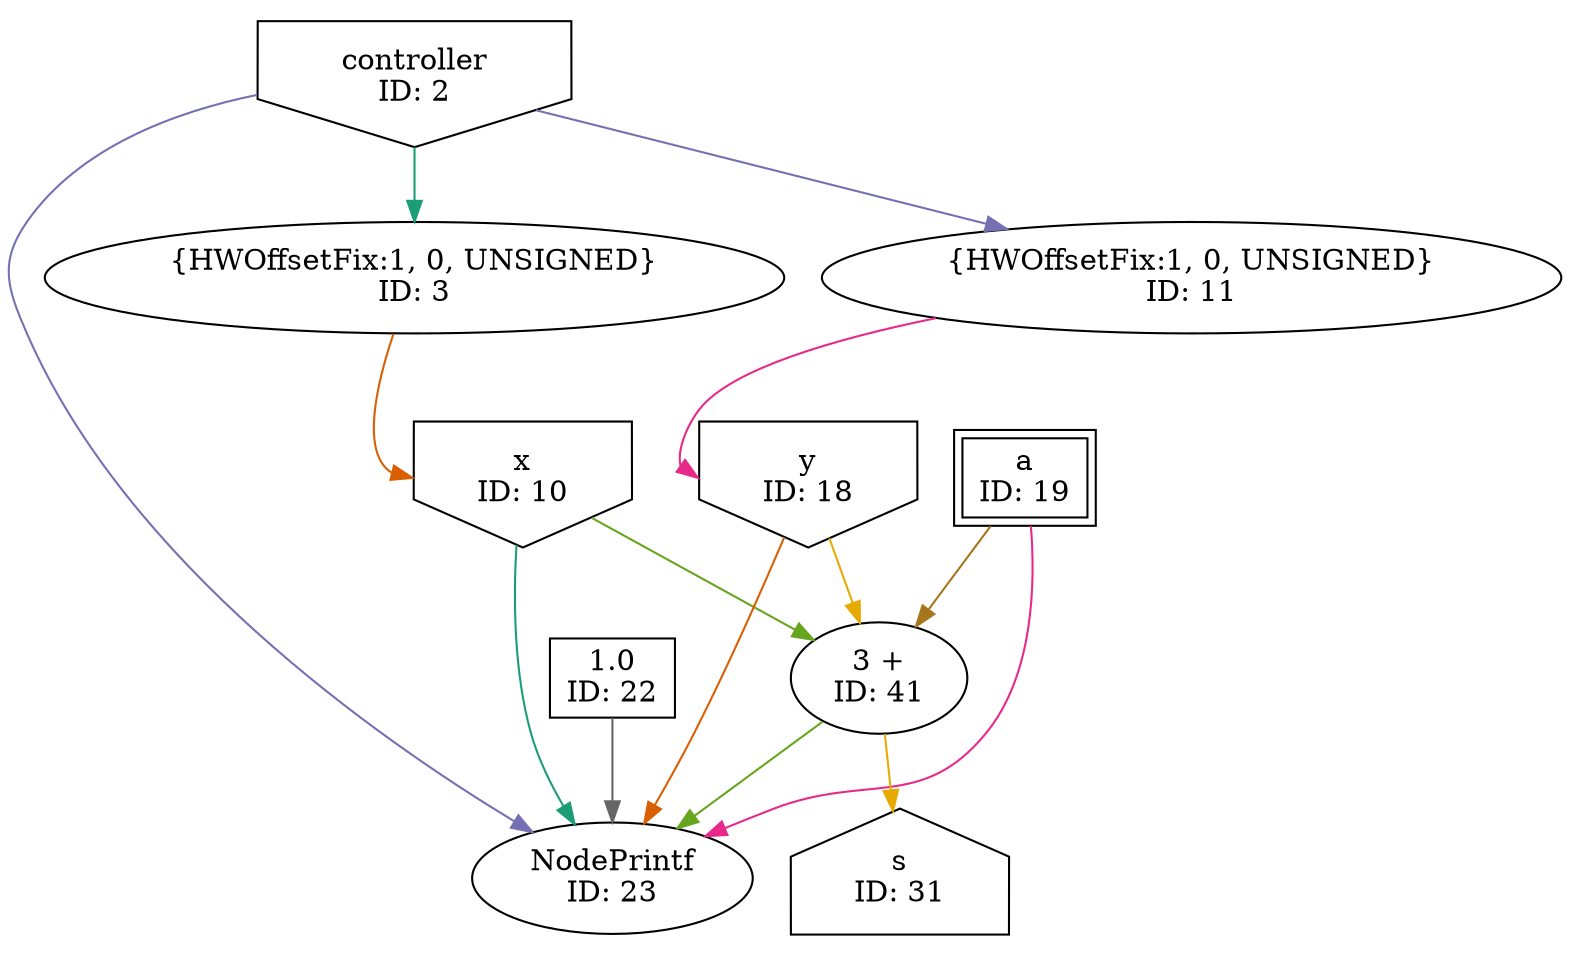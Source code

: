 digraph QueueKernel_scheduled_1{
	NodeConstantRawBits22 [shape=box, label="1.0\nID: 22"];
	NodeInput2 [shape=invhouse, label="controller\nID: 2"];
	NodeCast3 [label="{HWOffsetFix:1, 0, UNSIGNED}\nID: 3"];
	NodeInput10 [shape=invhouse, label="x\nID: 10"];
	NodeCast11 [label="{HWOffsetFix:1, 0, UNSIGNED}\nID: 11"];
	NodeInput18 [shape=invhouse, label="y\nID: 18"];
	NodeInputMappedReg19 [shape=box, peripheries=2, label="a\nID: 19"];
	NodeTriAdd41 [label="3 +\nID: 41"];
	NodePrintf23 [label="NodePrintf\nID: 23"];
	NodeOutput31 [shape=house, label="s\nID: 31"];
	NodeInput2 -> NodeCast3[color="/dark28/1" photon_data="EDGE,SrcNode:2,SrcNodePort:data"];
	NodeCast3 -> NodeInput10[headport="w" color="/dark28/2" ];
	NodeInput2 -> NodeCast11[color="/dark28/3" photon_data="EDGE,SrcNode:2,SrcNodePort:data"];
	NodeCast11 -> NodeInput18[headport="w" color="/dark28/4" ];
	NodeInput10 -> NodeTriAdd41[color="/dark28/5" photon_data="EDGE,SrcNode:10,SrcNodePort:data"];
	NodeInput18 -> NodeTriAdd41[color="/dark28/6" photon_data="EDGE,SrcNode:18,SrcNodePort:data"];
	NodeInputMappedReg19 -> NodeTriAdd41[color="/dark28/7" photon_data="EDGE,SrcNode:19,SrcNodePort:a"];
	NodeConstantRawBits22 -> NodePrintf23[color="/dark28/8" photon_data="EDGE,SrcNode:22,SrcNodePort:value"];
	NodeInput10 -> NodePrintf23[color="/dark28/1" photon_data="EDGE,SrcNode:10,SrcNodePort:data"];
	NodeInput18 -> NodePrintf23[color="/dark28/2" photon_data="EDGE,SrcNode:18,SrcNodePort:data"];
	NodeInput2 -> NodePrintf23[color="/dark28/3" photon_data="EDGE,SrcNode:2,SrcNodePort:data"];
	NodeInputMappedReg19 -> NodePrintf23[color="/dark28/4" photon_data="EDGE,SrcNode:19,SrcNodePort:a"];
	NodeTriAdd41 -> NodePrintf23[color="/dark28/5" photon_data="EDGE,SrcNode:41,SrcNodePort:result"];
	NodeTriAdd41 -> NodeOutput31[color="/dark28/6" photon_data="EDGE,SrcNode:41,SrcNodePort:result"];
}
